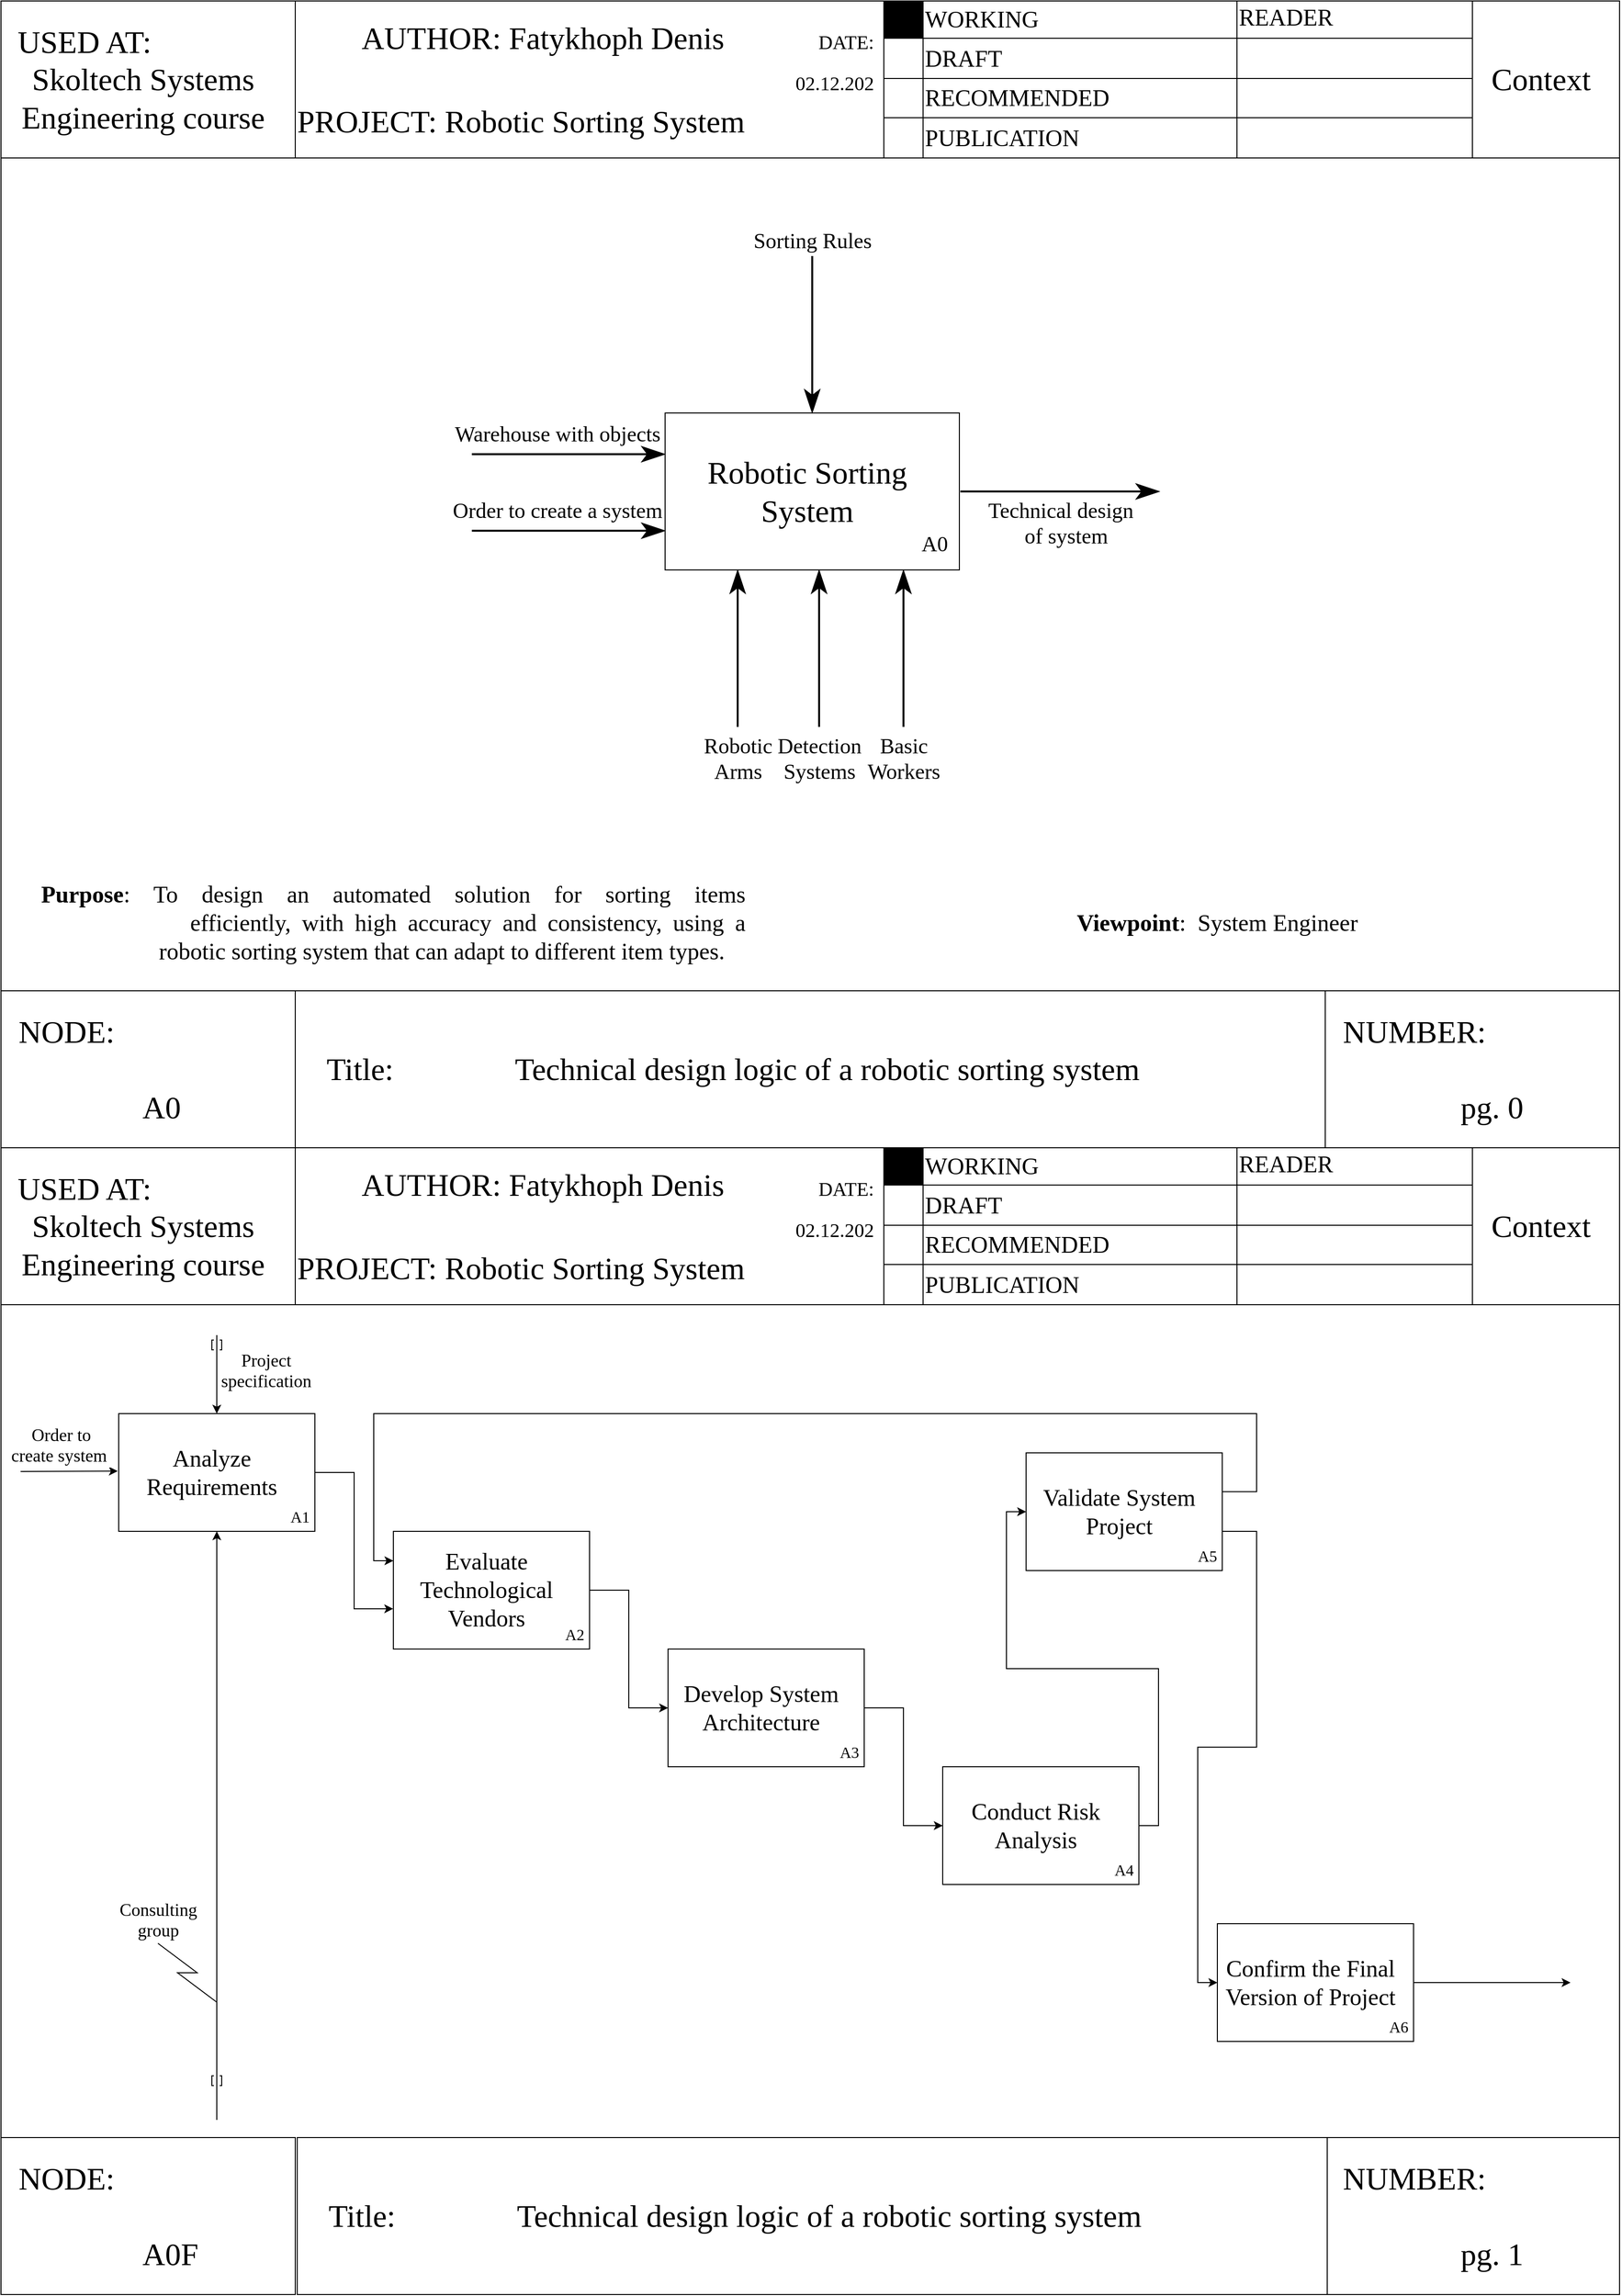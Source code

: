 <mxfile version="25.0.1">
  <diagram name="Страница — 1" id="l5UAVurz0LgURboe4OBJ">
    <mxGraphModel dx="2565" dy="1525" grid="1" gridSize="10" guides="1" tooltips="1" connect="1" arrows="1" fold="1" page="1" pageScale="1" pageWidth="1654" pageHeight="1169" math="0" shadow="0">
      <root>
        <mxCell id="0" />
        <mxCell id="1" parent="0" />
        <mxCell id="GalNy2QHqwmjgTH99Cij-1" value="&lt;div style=&quot;text-align: left; line-height: 120%;&quot;&gt;&amp;nbsp; USED AT:&lt;/div&gt;&lt;div style=&quot;line-height: 120%;&quot;&gt;Skoltech Systems Engineering course&lt;span style=&quot;display: inline;&quot;&gt;&lt;/span&gt;&lt;span style=&quot;display: inline;&quot;&gt;&lt;/span&gt;&lt;span style=&quot;display: inline;&quot;&gt;&lt;/span&gt;&lt;/div&gt;" style="rounded=0;whiteSpace=wrap;html=1;fontFamily=Crimson Text;fontSource=https%3A%2F%2Ffonts.googleapis.com%2Fcss%3Ffamily%3DCrimson%2BText;fontSize=32;spacingRight=10;" parent="1" vertex="1">
          <mxGeometry width="300" height="160" as="geometry" />
        </mxCell>
        <mxCell id="GalNy2QHqwmjgTH99Cij-2" value="&lt;div style=&quot;text-align: right; line-height: 120%;&quot;&gt;AUTHOR: Fatykhoph Denis &amp;nbsp; &amp;nbsp; &amp;nbsp; &amp;nbsp; &amp;nbsp; &amp;nbsp;&lt;font style=&quot;font-size: 20px;&quot;&gt;DATE: 02.12.202&lt;/font&gt;&lt;/div&gt;&lt;div style=&quot;line-height: 120%;&quot;&gt;PROJECT: Robotic Sorting System&lt;/div&gt;" style="rounded=0;whiteSpace=wrap;html=1;fontFamily=Crimson Text;fontSource=https%3A%2F%2Ffonts.googleapis.com%2Fcss%3Ffamily%3DCrimson%2BText;fontSize=32;spacingRight=10;align=left;" parent="1" vertex="1">
          <mxGeometry x="300" width="600" height="160" as="geometry" />
        </mxCell>
        <mxCell id="GalNy2QHqwmjgTH99Cij-4" value="&lt;div style=&quot;text-align: left; line-height: 120%;&quot;&gt;Context&lt;/div&gt;" style="rounded=0;whiteSpace=wrap;html=1;fontFamily=Crimson Text;fontSource=https%3A%2F%2Ffonts.googleapis.com%2Fcss%3Ffamily%3DCrimson%2BText;fontSize=32;spacingRight=10;" parent="1" vertex="1">
          <mxGeometry x="1500" width="150" height="160" as="geometry" />
        </mxCell>
        <mxCell id="GalNy2QHqwmjgTH99Cij-31" value="" style="shape=table;startSize=0;container=1;collapsible=0;childLayout=tableLayout;fontFamily=Crimson Text;fontSource=https%3A%2F%2Ffonts.googleapis.com%2Fcss%3Ffamily%3DCrimson%2BText;" parent="1" vertex="1">
          <mxGeometry x="900" width="600" height="160" as="geometry" />
        </mxCell>
        <mxCell id="GalNy2QHqwmjgTH99Cij-32" value="" style="shape=tableRow;horizontal=0;startSize=0;swimlaneHead=0;swimlaneBody=0;strokeColor=inherit;top=0;left=0;bottom=0;right=0;collapsible=0;dropTarget=0;fillColor=none;points=[[0,0.5],[1,0.5]];portConstraint=eastwest;" parent="GalNy2QHqwmjgTH99Cij-31" vertex="1">
          <mxGeometry width="600" height="38" as="geometry" />
        </mxCell>
        <mxCell id="GalNy2QHqwmjgTH99Cij-33" value="" style="shape=partialRectangle;html=1;whiteSpace=wrap;connectable=0;strokeColor=inherit;overflow=hidden;fillColor=#000000;top=0;left=0;bottom=0;right=0;pointerEvents=1;" parent="GalNy2QHqwmjgTH99Cij-32" vertex="1">
          <mxGeometry width="40" height="38" as="geometry">
            <mxRectangle width="40" height="38" as="alternateBounds" />
          </mxGeometry>
        </mxCell>
        <mxCell id="GalNy2QHqwmjgTH99Cij-34" value="&lt;font face=&quot;Crimson Text&quot;&gt;WORKING&lt;/font&gt;" style="shape=partialRectangle;html=1;whiteSpace=wrap;connectable=0;strokeColor=inherit;overflow=hidden;fillColor=none;top=0;left=0;bottom=0;right=0;pointerEvents=1;fontSize=24;align=left;spacingRight=4;" parent="GalNy2QHqwmjgTH99Cij-32" vertex="1">
          <mxGeometry x="40" width="320" height="38" as="geometry">
            <mxRectangle width="320" height="38" as="alternateBounds" />
          </mxGeometry>
        </mxCell>
        <mxCell id="GalNy2QHqwmjgTH99Cij-35" value="&lt;font style=&quot;font-size: 24px;&quot; face=&quot;Crimson Text&quot;&gt;READER &amp;nbsp; &amp;nbsp; &amp;nbsp; &amp;nbsp; &amp;nbsp; &amp;nbsp; &amp;nbsp; &amp;nbsp;DATE&lt;/font&gt;" style="shape=partialRectangle;html=1;whiteSpace=wrap;connectable=0;strokeColor=inherit;overflow=hidden;fillColor=none;top=0;left=0;bottom=0;right=0;pointerEvents=1;align=left;" parent="GalNy2QHqwmjgTH99Cij-32" vertex="1">
          <mxGeometry x="360" width="240" height="38" as="geometry">
            <mxRectangle width="240" height="38" as="alternateBounds" />
          </mxGeometry>
        </mxCell>
        <mxCell id="GalNy2QHqwmjgTH99Cij-36" value="" style="shape=tableRow;horizontal=0;startSize=0;swimlaneHead=0;swimlaneBody=0;strokeColor=inherit;top=0;left=0;bottom=0;right=0;collapsible=0;dropTarget=0;fillColor=none;points=[[0,0.5],[1,0.5]];portConstraint=eastwest;" parent="GalNy2QHqwmjgTH99Cij-31" vertex="1">
          <mxGeometry y="38" width="600" height="41" as="geometry" />
        </mxCell>
        <mxCell id="GalNy2QHqwmjgTH99Cij-37" value="" style="shape=partialRectangle;html=1;whiteSpace=wrap;connectable=0;strokeColor=inherit;overflow=hidden;fillColor=none;top=0;left=0;bottom=0;right=0;pointerEvents=1;" parent="GalNy2QHqwmjgTH99Cij-36" vertex="1">
          <mxGeometry width="40" height="41" as="geometry">
            <mxRectangle width="40" height="41" as="alternateBounds" />
          </mxGeometry>
        </mxCell>
        <mxCell id="GalNy2QHqwmjgTH99Cij-38" value="&lt;font face=&quot;Crimson Text&quot;&gt;DRAFT&lt;/font&gt;" style="shape=partialRectangle;html=1;whiteSpace=wrap;connectable=0;strokeColor=inherit;overflow=hidden;fillColor=none;top=0;left=0;bottom=0;right=0;pointerEvents=1;fontSize=24;align=left;spacingRight=4;" parent="GalNy2QHqwmjgTH99Cij-36" vertex="1">
          <mxGeometry x="40" width="320" height="41" as="geometry">
            <mxRectangle width="320" height="41" as="alternateBounds" />
          </mxGeometry>
        </mxCell>
        <mxCell id="GalNy2QHqwmjgTH99Cij-39" value="" style="shape=partialRectangle;html=1;whiteSpace=wrap;connectable=0;strokeColor=inherit;overflow=hidden;fillColor=none;top=0;left=0;bottom=0;right=0;pointerEvents=1;" parent="GalNy2QHqwmjgTH99Cij-36" vertex="1">
          <mxGeometry x="360" width="240" height="41" as="geometry">
            <mxRectangle width="240" height="41" as="alternateBounds" />
          </mxGeometry>
        </mxCell>
        <mxCell id="GalNy2QHqwmjgTH99Cij-40" value="" style="shape=tableRow;horizontal=0;startSize=0;swimlaneHead=0;swimlaneBody=0;strokeColor=inherit;top=0;left=0;bottom=0;right=0;collapsible=0;dropTarget=0;fillColor=none;points=[[0,0.5],[1,0.5]];portConstraint=eastwest;" parent="GalNy2QHqwmjgTH99Cij-31" vertex="1">
          <mxGeometry y="79" width="600" height="40" as="geometry" />
        </mxCell>
        <mxCell id="GalNy2QHqwmjgTH99Cij-41" value="" style="shape=partialRectangle;html=1;whiteSpace=wrap;connectable=0;strokeColor=inherit;overflow=hidden;fillColor=none;top=0;left=0;bottom=0;right=0;pointerEvents=1;" parent="GalNy2QHqwmjgTH99Cij-40" vertex="1">
          <mxGeometry width="40" height="40" as="geometry">
            <mxRectangle width="40" height="40" as="alternateBounds" />
          </mxGeometry>
        </mxCell>
        <mxCell id="GalNy2QHqwmjgTH99Cij-42" value="&lt;font face=&quot;Crimson Text&quot;&gt;RECOMMENDED&lt;/font&gt;" style="shape=partialRectangle;html=1;whiteSpace=wrap;connectable=0;strokeColor=inherit;overflow=hidden;fillColor=none;top=0;left=0;bottom=0;right=0;pointerEvents=1;fontSize=24;align=left;spacingRight=4;" parent="GalNy2QHqwmjgTH99Cij-40" vertex="1">
          <mxGeometry x="40" width="320" height="40" as="geometry">
            <mxRectangle width="320" height="40" as="alternateBounds" />
          </mxGeometry>
        </mxCell>
        <mxCell id="GalNy2QHqwmjgTH99Cij-43" value="" style="shape=partialRectangle;html=1;whiteSpace=wrap;connectable=0;strokeColor=inherit;overflow=hidden;fillColor=none;top=0;left=0;bottom=0;right=0;pointerEvents=1;" parent="GalNy2QHqwmjgTH99Cij-40" vertex="1">
          <mxGeometry x="360" width="240" height="40" as="geometry">
            <mxRectangle width="240" height="40" as="alternateBounds" />
          </mxGeometry>
        </mxCell>
        <mxCell id="GalNy2QHqwmjgTH99Cij-44" value="" style="shape=tableRow;horizontal=0;startSize=0;swimlaneHead=0;swimlaneBody=0;strokeColor=inherit;top=0;left=0;bottom=0;right=0;collapsible=0;dropTarget=0;fillColor=none;points=[[0,0.5],[1,0.5]];portConstraint=eastwest;" parent="GalNy2QHqwmjgTH99Cij-31" vertex="1">
          <mxGeometry y="119" width="600" height="41" as="geometry" />
        </mxCell>
        <mxCell id="GalNy2QHqwmjgTH99Cij-45" value="" style="shape=partialRectangle;html=1;whiteSpace=wrap;connectable=0;strokeColor=inherit;overflow=hidden;fillColor=none;top=0;left=0;bottom=0;right=0;pointerEvents=1;" parent="GalNy2QHqwmjgTH99Cij-44" vertex="1">
          <mxGeometry width="40" height="41" as="geometry">
            <mxRectangle width="40" height="41" as="alternateBounds" />
          </mxGeometry>
        </mxCell>
        <mxCell id="GalNy2QHqwmjgTH99Cij-46" value="&lt;font face=&quot;Crimson Text&quot;&gt;PUBLICATION&lt;/font&gt;" style="shape=partialRectangle;html=1;whiteSpace=wrap;connectable=0;strokeColor=inherit;overflow=hidden;fillColor=none;top=0;left=0;bottom=0;right=0;pointerEvents=1;fontSize=24;align=left;spacingRight=4;" parent="GalNy2QHqwmjgTH99Cij-44" vertex="1">
          <mxGeometry x="40" width="320" height="41" as="geometry">
            <mxRectangle width="320" height="41" as="alternateBounds" />
          </mxGeometry>
        </mxCell>
        <mxCell id="GalNy2QHqwmjgTH99Cij-47" value="" style="shape=partialRectangle;html=1;whiteSpace=wrap;connectable=0;strokeColor=inherit;overflow=hidden;fillColor=none;top=0;left=0;bottom=0;right=0;pointerEvents=1;" parent="GalNy2QHqwmjgTH99Cij-44" vertex="1">
          <mxGeometry x="360" width="240" height="41" as="geometry">
            <mxRectangle width="240" height="41" as="alternateBounds" />
          </mxGeometry>
        </mxCell>
        <mxCell id="GalNy2QHqwmjgTH99Cij-48" value="&lt;div style=&quot;line-height: 120%;&quot;&gt;&amp;nbsp; NODE:&lt;/div&gt;&lt;div style=&quot;line-height: 120%;&quot;&gt;&lt;br&gt;&lt;/div&gt;&lt;div style=&quot;line-height: 120%;&quot;&gt;&amp;nbsp; &amp;nbsp; &amp;nbsp; &amp;nbsp; &amp;nbsp; &amp;nbsp; &amp;nbsp; &amp;nbsp; &amp;nbsp; A0&lt;span style=&quot;display: inline;&quot;&gt;&lt;/span&gt;&lt;span style=&quot;display: inline;&quot;&gt;&lt;/span&gt;&lt;span style=&quot;display: inline;&quot;&gt;&lt;/span&gt;&lt;/div&gt;" style="rounded=0;whiteSpace=wrap;html=1;fontFamily=Crimson Text;fontSource=https%3A%2F%2Ffonts.googleapis.com%2Fcss%3Ffamily%3DCrimson%2BText;fontSize=32;spacingRight=10;align=left;" parent="1" vertex="1">
          <mxGeometry y="1009" width="300" height="160" as="geometry" />
        </mxCell>
        <mxCell id="GalNy2QHqwmjgTH99Cij-49" value="&lt;div style=&quot;line-height: 120%;&quot;&gt;&amp;nbsp; NUMBER:&lt;/div&gt;&amp;nbsp; &amp;nbsp; &amp;nbsp; &amp;nbsp; &amp;nbsp; &amp;nbsp;&amp;nbsp;&lt;div&gt;&amp;nbsp; &amp;nbsp; &amp;nbsp; &amp;nbsp; &amp;nbsp; &amp;nbsp; &amp;nbsp; &amp;nbsp; &amp;nbsp;pg. 0&lt;/div&gt;" style="rounded=0;whiteSpace=wrap;html=1;fontFamily=Crimson Text;fontSource=https%3A%2F%2Ffonts.googleapis.com%2Fcss%3Ffamily%3DCrimson%2BText;fontSize=32;spacingRight=10;align=left;" parent="1" vertex="1">
          <mxGeometry x="1350" y="1009" width="300" height="160" as="geometry" />
        </mxCell>
        <mxCell id="GalNy2QHqwmjgTH99Cij-50" value="&lt;blockquote style=&quot;margin: 0 0 0 40px; border: none; padding: 0px;&quot;&gt;Title:&lt;span style=&quot;white-space: pre;&quot;&gt;&#x9;&lt;/span&gt;&lt;span style=&quot;white-space: pre;&quot;&gt;&#x9;&lt;/span&gt;&lt;span style=&quot;white-space: pre;&quot;&gt;Technical d&lt;/span&gt;esign logic of a robotic sorting system&lt;/blockquote&gt;" style="rounded=0;whiteSpace=wrap;html=1;fontFamily=Crimson Text;fontSource=https%3A%2F%2Ffonts.googleapis.com%2Fcss%3Ffamily%3DCrimson%2BText;fontSize=32;spacingRight=10;align=left;spacingLeft=-10;" parent="1" vertex="1">
          <mxGeometry x="300" y="1009" width="1050" height="160" as="geometry" />
        </mxCell>
        <mxCell id="GalNy2QHqwmjgTH99Cij-51" value="" style="endArrow=none;html=1;rounded=0;entryX=0;entryY=1;entryDx=0;entryDy=0;exitX=0;exitY=0;exitDx=0;exitDy=0;" parent="1" source="GalNy2QHqwmjgTH99Cij-48" target="GalNy2QHqwmjgTH99Cij-1" edge="1">
          <mxGeometry width="50" height="50" relative="1" as="geometry">
            <mxPoint x="970" y="670" as="sourcePoint" />
            <mxPoint x="1020" y="620" as="targetPoint" />
          </mxGeometry>
        </mxCell>
        <mxCell id="GalNy2QHqwmjgTH99Cij-52" value="" style="endArrow=none;html=1;rounded=0;entryX=1;entryY=1;entryDx=0;entryDy=0;exitX=1;exitY=0;exitDx=0;exitDy=0;" parent="1" source="GalNy2QHqwmjgTH99Cij-49" target="GalNy2QHqwmjgTH99Cij-4" edge="1">
          <mxGeometry width="50" height="50" relative="1" as="geometry">
            <mxPoint x="1570" y="490" as="sourcePoint" />
            <mxPoint x="1620" y="440" as="targetPoint" />
          </mxGeometry>
        </mxCell>
        <mxCell id="GalNy2QHqwmjgTH99Cij-53" value="&lt;div style=&quot;text-align: justify;&quot;&gt;&lt;font&gt;&lt;strong style=&quot;text-align: start;&quot;&gt;Purpose&lt;/strong&gt;&lt;span style=&quot;text-align: start;&quot;&gt;: To design an automated solution for sorting items &lt;span style=&quot;white-space: pre;&quot;&gt;&#x9;&lt;/span&gt;&lt;span style=&quot;white-space: pre;&quot;&gt;&#x9;    &lt;/span&gt;efficiently, with high accuracy and consistency, using a &lt;span style=&quot;white-space: pre;&quot;&gt;&#x9;&lt;/span&gt;&lt;span style=&quot;white-space: pre;&quot;&gt;&#x9;    &lt;/span&gt;robotic sorting system that can adapt to different item types.&lt;/span&gt;&lt;/font&gt;&lt;/div&gt;" style="text;html=1;align=center;verticalAlign=middle;whiteSpace=wrap;rounded=0;fontFamily=Crimson Text;fontSource=https%3A%2F%2Ffonts.googleapis.com%2Fcss%3Ffamily%3DCrimson%2BText;fontSize=24;" parent="1" vertex="1">
          <mxGeometry x="40" y="880" width="720" height="120" as="geometry" />
        </mxCell>
        <mxCell id="GalNy2QHqwmjgTH99Cij-54" value="&lt;div style=&quot;text-align: justify;&quot;&gt;&lt;strong style=&quot;text-align: start;&quot;&gt;Viewpoint&lt;/strong&gt;&lt;span style=&quot;text-align: start;&quot;&gt;: &amp;nbsp;System Engineer&lt;/span&gt;&lt;/div&gt;" style="text;html=1;align=center;verticalAlign=middle;whiteSpace=wrap;rounded=0;fontFamily=Crimson Text;fontSource=https%3A%2F%2Ffonts.googleapis.com%2Fcss%3Ffamily%3DCrimson%2BText;fontSize=24;" parent="1" vertex="1">
          <mxGeometry x="880" y="880" width="720" height="120" as="geometry" />
        </mxCell>
        <mxCell id="GalNy2QHqwmjgTH99Cij-56" value="&lt;div style=&quot;line-height: 120%;&quot;&gt;Robotic Sorting System&lt;/div&gt;" style="rounded=0;whiteSpace=wrap;html=1;fontFamily=Crimson Text;fontSource=https%3A%2F%2Ffonts.googleapis.com%2Fcss%3Ffamily%3DCrimson%2BText;fontSize=32;spacingRight=10;align=center;" parent="1" vertex="1">
          <mxGeometry x="677" y="420" width="300" height="160" as="geometry" />
        </mxCell>
        <mxCell id="GalNy2QHqwmjgTH99Cij-57" value="Warehouse with objects" style="endArrow=classicThin;html=1;rounded=0;entryX=0;entryY=0.5;entryDx=0;entryDy=0;endFill=1;endSize=18;strokeWidth=2;fontFamily=Crimson Text;fontSource=https%3A%2F%2Ffonts.googleapis.com%2Fcss%3Ffamily%3DCrimson%2BText;fontSize=22;verticalAlign=bottom;spacingRight=24;labelBackgroundColor=none;spacingBottom=5;" parent="1" edge="1">
          <mxGeometry x="-0.0" width="50" height="50" relative="1" as="geometry">
            <mxPoint x="480" y="462" as="sourcePoint" />
            <mxPoint x="677" y="462" as="targetPoint" />
            <mxPoint as="offset" />
          </mxGeometry>
        </mxCell>
        <mxCell id="GalNy2QHqwmjgTH99Cij-58" value="Technical design&lt;div&gt;&amp;nbsp; of system&lt;/div&gt;" style="endArrow=classicThin;html=1;rounded=0;endFill=1;endSize=18;strokeWidth=2;exitX=1;exitY=0.5;exitDx=0;exitDy=0;fontFamily=Crimson Text;fontSource=https%3A%2F%2Ffonts.googleapis.com%2Fcss%3Ffamily%3DCrimson%2BText;fontSize=22;verticalAlign=top;" parent="1" edge="1">
          <mxGeometry x="0.004" width="50" height="50" relative="1" as="geometry">
            <mxPoint x="978" y="500" as="sourcePoint" />
            <mxPoint x="1181" y="500" as="targetPoint" />
            <mxPoint as="offset" />
          </mxGeometry>
        </mxCell>
        <mxCell id="GalNy2QHqwmjgTH99Cij-59" value="Sorting Rules" style="endArrow=classicThin;html=1;rounded=0;entryX=0.5;entryY=0;entryDx=0;entryDy=0;endFill=1;endSize=18;strokeWidth=2;fontFamily=Crimson Text;fontSource=https%3A%2F%2Ffonts.googleapis.com%2Fcss%3Ffamily%3DCrimson%2BText;fontSize=22;labelBackgroundColor=none;verticalAlign=bottom;" parent="1" target="GalNy2QHqwmjgTH99Cij-56" edge="1">
          <mxGeometry x="-1" width="50" height="50" relative="1" as="geometry">
            <mxPoint x="827" y="260" as="sourcePoint" />
            <mxPoint x="840" y="410" as="targetPoint" />
            <mxPoint as="offset" />
          </mxGeometry>
        </mxCell>
        <mxCell id="GalNy2QHqwmjgTH99Cij-60" value="Robotic&lt;div&gt;Arms&lt;/div&gt;" style="endArrow=classicThin;html=1;rounded=0;endFill=1;endSize=18;strokeWidth=2;entryX=0.5;entryY=1;entryDx=0;entryDy=0;fontFamily=Crimson Text;fontSource=https%3A%2F%2Ffonts.googleapis.com%2Fcss%3Ffamily%3DCrimson%2BText;fontSize=22;verticalAlign=top;" parent="1" edge="1">
          <mxGeometry x="-1" width="50" height="50" relative="1" as="geometry">
            <mxPoint x="751" y="740" as="sourcePoint" />
            <mxPoint x="751" y="580" as="targetPoint" />
            <mxPoint as="offset" />
          </mxGeometry>
        </mxCell>
        <mxCell id="GalNy2QHqwmjgTH99Cij-61" value="Detection&lt;div&gt;Systems&lt;/div&gt;" style="endArrow=classicThin;html=1;rounded=0;endFill=1;endSize=18;strokeWidth=2;entryX=0.5;entryY=1;entryDx=0;entryDy=0;fontFamily=Crimson Text;fontSource=https%3A%2F%2Ffonts.googleapis.com%2Fcss%3Ffamily%3DCrimson%2BText;fontSize=22;verticalAlign=top;" parent="1" edge="1">
          <mxGeometry x="-1" width="50" height="50" relative="1" as="geometry">
            <mxPoint x="834" y="740" as="sourcePoint" />
            <mxPoint x="834" y="580" as="targetPoint" />
            <mxPoint as="offset" />
          </mxGeometry>
        </mxCell>
        <mxCell id="GalNy2QHqwmjgTH99Cij-62" value="Basic&lt;div&gt;Workers&lt;/div&gt;" style="endArrow=classicThin;html=1;rounded=0;endFill=1;endSize=18;strokeWidth=2;entryX=0.5;entryY=1;entryDx=0;entryDy=0;fontFamily=Crimson Text;fontSource=https%3A%2F%2Ffonts.googleapis.com%2Fcss%3Ffamily%3DCrimson%2BText;fontSize=22;verticalAlign=top;" parent="1" edge="1">
          <mxGeometry x="-1" width="50" height="50" relative="1" as="geometry">
            <mxPoint x="920" y="740" as="sourcePoint" />
            <mxPoint x="920" y="580" as="targetPoint" />
            <mxPoint as="offset" />
          </mxGeometry>
        </mxCell>
        <mxCell id="GalNy2QHqwmjgTH99Cij-63" value="Order to create a system" style="endArrow=classicThin;html=1;rounded=0;entryX=0;entryY=0.5;entryDx=0;entryDy=0;endFill=1;endSize=18;strokeWidth=2;fontFamily=Crimson Text;fontSource=https%3A%2F%2Ffonts.googleapis.com%2Fcss%3Ffamily%3DCrimson%2BText;fontSize=22;verticalAlign=bottom;spacingRight=24;labelBackgroundColor=none;spacingBottom=5;" parent="1" edge="1">
          <mxGeometry x="-0.0" width="50" height="50" relative="1" as="geometry">
            <mxPoint x="480" y="540" as="sourcePoint" />
            <mxPoint x="677" y="540" as="targetPoint" />
            <mxPoint as="offset" />
          </mxGeometry>
        </mxCell>
        <mxCell id="yMx2xB417AtkxRecwNmC-2" value="&lt;div style=&quot;text-align: left; line-height: 120%;&quot;&gt;&amp;nbsp; USED AT:&lt;/div&gt;&lt;div style=&quot;line-height: 120%;&quot;&gt;Skoltech Systems Engineering course&lt;span style=&quot;display: inline;&quot;&gt;&lt;/span&gt;&lt;span style=&quot;display: inline;&quot;&gt;&lt;/span&gt;&lt;span style=&quot;display: inline;&quot;&gt;&lt;/span&gt;&lt;/div&gt;" style="rounded=0;whiteSpace=wrap;html=1;fontFamily=Crimson Text;fontSource=https%3A%2F%2Ffonts.googleapis.com%2Fcss%3Ffamily%3DCrimson%2BText;fontSize=32;spacingRight=10;" vertex="1" parent="1">
          <mxGeometry y="1169" width="300" height="160" as="geometry" />
        </mxCell>
        <mxCell id="yMx2xB417AtkxRecwNmC-3" value="&lt;div style=&quot;text-align: right; line-height: 120%;&quot;&gt;AUTHOR: Fatykhoph Denis &amp;nbsp; &amp;nbsp; &amp;nbsp; &amp;nbsp; &amp;nbsp; &amp;nbsp;&lt;font style=&quot;font-size: 20px;&quot;&gt;DATE: 02.12.202&lt;/font&gt;&lt;/div&gt;&lt;div style=&quot;line-height: 120%;&quot;&gt;PROJECT: Robotic Sorting System&lt;/div&gt;" style="rounded=0;whiteSpace=wrap;html=1;fontFamily=Crimson Text;fontSource=https%3A%2F%2Ffonts.googleapis.com%2Fcss%3Ffamily%3DCrimson%2BText;fontSize=32;spacingRight=10;align=left;" vertex="1" parent="1">
          <mxGeometry x="300" y="1169" width="600" height="160" as="geometry" />
        </mxCell>
        <mxCell id="yMx2xB417AtkxRecwNmC-4" value="&lt;div style=&quot;text-align: left; line-height: 120%;&quot;&gt;Context&lt;/div&gt;" style="rounded=0;whiteSpace=wrap;html=1;fontFamily=Crimson Text;fontSource=https%3A%2F%2Ffonts.googleapis.com%2Fcss%3Ffamily%3DCrimson%2BText;fontSize=32;spacingRight=10;" vertex="1" parent="1">
          <mxGeometry x="1500" y="1169" width="150" height="160" as="geometry" />
        </mxCell>
        <mxCell id="yMx2xB417AtkxRecwNmC-5" value="" style="shape=table;startSize=0;container=1;collapsible=0;childLayout=tableLayout;fontFamily=Crimson Text;fontSource=https%3A%2F%2Ffonts.googleapis.com%2Fcss%3Ffamily%3DCrimson%2BText;" vertex="1" parent="1">
          <mxGeometry x="900" y="1169" width="600" height="160" as="geometry" />
        </mxCell>
        <mxCell id="yMx2xB417AtkxRecwNmC-6" value="" style="shape=tableRow;horizontal=0;startSize=0;swimlaneHead=0;swimlaneBody=0;strokeColor=inherit;top=0;left=0;bottom=0;right=0;collapsible=0;dropTarget=0;fillColor=none;points=[[0,0.5],[1,0.5]];portConstraint=eastwest;" vertex="1" parent="yMx2xB417AtkxRecwNmC-5">
          <mxGeometry width="600" height="38" as="geometry" />
        </mxCell>
        <mxCell id="yMx2xB417AtkxRecwNmC-7" value="" style="shape=partialRectangle;html=1;whiteSpace=wrap;connectable=0;strokeColor=inherit;overflow=hidden;fillColor=#000000;top=0;left=0;bottom=0;right=0;pointerEvents=1;" vertex="1" parent="yMx2xB417AtkxRecwNmC-6">
          <mxGeometry width="40" height="38" as="geometry">
            <mxRectangle width="40" height="38" as="alternateBounds" />
          </mxGeometry>
        </mxCell>
        <mxCell id="yMx2xB417AtkxRecwNmC-8" value="&lt;font face=&quot;Crimson Text&quot;&gt;WORKING&lt;/font&gt;" style="shape=partialRectangle;html=1;whiteSpace=wrap;connectable=0;strokeColor=inherit;overflow=hidden;fillColor=none;top=0;left=0;bottom=0;right=0;pointerEvents=1;fontSize=24;align=left;spacingRight=4;" vertex="1" parent="yMx2xB417AtkxRecwNmC-6">
          <mxGeometry x="40" width="320" height="38" as="geometry">
            <mxRectangle width="320" height="38" as="alternateBounds" />
          </mxGeometry>
        </mxCell>
        <mxCell id="yMx2xB417AtkxRecwNmC-9" value="&lt;font style=&quot;font-size: 24px;&quot; face=&quot;Crimson Text&quot;&gt;READER &amp;nbsp; &amp;nbsp; &amp;nbsp; &amp;nbsp; &amp;nbsp; &amp;nbsp; &amp;nbsp; &amp;nbsp;DATE&lt;/font&gt;" style="shape=partialRectangle;html=1;whiteSpace=wrap;connectable=0;strokeColor=inherit;overflow=hidden;fillColor=none;top=0;left=0;bottom=0;right=0;pointerEvents=1;align=left;" vertex="1" parent="yMx2xB417AtkxRecwNmC-6">
          <mxGeometry x="360" width="240" height="38" as="geometry">
            <mxRectangle width="240" height="38" as="alternateBounds" />
          </mxGeometry>
        </mxCell>
        <mxCell id="yMx2xB417AtkxRecwNmC-10" value="" style="shape=tableRow;horizontal=0;startSize=0;swimlaneHead=0;swimlaneBody=0;strokeColor=inherit;top=0;left=0;bottom=0;right=0;collapsible=0;dropTarget=0;fillColor=none;points=[[0,0.5],[1,0.5]];portConstraint=eastwest;" vertex="1" parent="yMx2xB417AtkxRecwNmC-5">
          <mxGeometry y="38" width="600" height="41" as="geometry" />
        </mxCell>
        <mxCell id="yMx2xB417AtkxRecwNmC-11" value="" style="shape=partialRectangle;html=1;whiteSpace=wrap;connectable=0;strokeColor=inherit;overflow=hidden;fillColor=none;top=0;left=0;bottom=0;right=0;pointerEvents=1;" vertex="1" parent="yMx2xB417AtkxRecwNmC-10">
          <mxGeometry width="40" height="41" as="geometry">
            <mxRectangle width="40" height="41" as="alternateBounds" />
          </mxGeometry>
        </mxCell>
        <mxCell id="yMx2xB417AtkxRecwNmC-12" value="&lt;font face=&quot;Crimson Text&quot;&gt;DRAFT&lt;/font&gt;" style="shape=partialRectangle;html=1;whiteSpace=wrap;connectable=0;strokeColor=inherit;overflow=hidden;fillColor=none;top=0;left=0;bottom=0;right=0;pointerEvents=1;fontSize=24;align=left;spacingRight=4;" vertex="1" parent="yMx2xB417AtkxRecwNmC-10">
          <mxGeometry x="40" width="320" height="41" as="geometry">
            <mxRectangle width="320" height="41" as="alternateBounds" />
          </mxGeometry>
        </mxCell>
        <mxCell id="yMx2xB417AtkxRecwNmC-13" value="" style="shape=partialRectangle;html=1;whiteSpace=wrap;connectable=0;strokeColor=inherit;overflow=hidden;fillColor=none;top=0;left=0;bottom=0;right=0;pointerEvents=1;" vertex="1" parent="yMx2xB417AtkxRecwNmC-10">
          <mxGeometry x="360" width="240" height="41" as="geometry">
            <mxRectangle width="240" height="41" as="alternateBounds" />
          </mxGeometry>
        </mxCell>
        <mxCell id="yMx2xB417AtkxRecwNmC-14" value="" style="shape=tableRow;horizontal=0;startSize=0;swimlaneHead=0;swimlaneBody=0;strokeColor=inherit;top=0;left=0;bottom=0;right=0;collapsible=0;dropTarget=0;fillColor=none;points=[[0,0.5],[1,0.5]];portConstraint=eastwest;" vertex="1" parent="yMx2xB417AtkxRecwNmC-5">
          <mxGeometry y="79" width="600" height="40" as="geometry" />
        </mxCell>
        <mxCell id="yMx2xB417AtkxRecwNmC-15" value="" style="shape=partialRectangle;html=1;whiteSpace=wrap;connectable=0;strokeColor=inherit;overflow=hidden;fillColor=none;top=0;left=0;bottom=0;right=0;pointerEvents=1;" vertex="1" parent="yMx2xB417AtkxRecwNmC-14">
          <mxGeometry width="40" height="40" as="geometry">
            <mxRectangle width="40" height="40" as="alternateBounds" />
          </mxGeometry>
        </mxCell>
        <mxCell id="yMx2xB417AtkxRecwNmC-16" value="&lt;font face=&quot;Crimson Text&quot;&gt;RECOMMENDED&lt;/font&gt;" style="shape=partialRectangle;html=1;whiteSpace=wrap;connectable=0;strokeColor=inherit;overflow=hidden;fillColor=none;top=0;left=0;bottom=0;right=0;pointerEvents=1;fontSize=24;align=left;spacingRight=4;" vertex="1" parent="yMx2xB417AtkxRecwNmC-14">
          <mxGeometry x="40" width="320" height="40" as="geometry">
            <mxRectangle width="320" height="40" as="alternateBounds" />
          </mxGeometry>
        </mxCell>
        <mxCell id="yMx2xB417AtkxRecwNmC-17" value="" style="shape=partialRectangle;html=1;whiteSpace=wrap;connectable=0;strokeColor=inherit;overflow=hidden;fillColor=none;top=0;left=0;bottom=0;right=0;pointerEvents=1;" vertex="1" parent="yMx2xB417AtkxRecwNmC-14">
          <mxGeometry x="360" width="240" height="40" as="geometry">
            <mxRectangle width="240" height="40" as="alternateBounds" />
          </mxGeometry>
        </mxCell>
        <mxCell id="yMx2xB417AtkxRecwNmC-18" value="" style="shape=tableRow;horizontal=0;startSize=0;swimlaneHead=0;swimlaneBody=0;strokeColor=inherit;top=0;left=0;bottom=0;right=0;collapsible=0;dropTarget=0;fillColor=none;points=[[0,0.5],[1,0.5]];portConstraint=eastwest;" vertex="1" parent="yMx2xB417AtkxRecwNmC-5">
          <mxGeometry y="119" width="600" height="41" as="geometry" />
        </mxCell>
        <mxCell id="yMx2xB417AtkxRecwNmC-19" value="" style="shape=partialRectangle;html=1;whiteSpace=wrap;connectable=0;strokeColor=inherit;overflow=hidden;fillColor=none;top=0;left=0;bottom=0;right=0;pointerEvents=1;" vertex="1" parent="yMx2xB417AtkxRecwNmC-18">
          <mxGeometry width="40" height="41" as="geometry">
            <mxRectangle width="40" height="41" as="alternateBounds" />
          </mxGeometry>
        </mxCell>
        <mxCell id="yMx2xB417AtkxRecwNmC-20" value="&lt;font face=&quot;Crimson Text&quot;&gt;PUBLICATION&lt;/font&gt;" style="shape=partialRectangle;html=1;whiteSpace=wrap;connectable=0;strokeColor=inherit;overflow=hidden;fillColor=none;top=0;left=0;bottom=0;right=0;pointerEvents=1;fontSize=24;align=left;spacingRight=4;" vertex="1" parent="yMx2xB417AtkxRecwNmC-18">
          <mxGeometry x="40" width="320" height="41" as="geometry">
            <mxRectangle width="320" height="41" as="alternateBounds" />
          </mxGeometry>
        </mxCell>
        <mxCell id="yMx2xB417AtkxRecwNmC-21" value="" style="shape=partialRectangle;html=1;whiteSpace=wrap;connectable=0;strokeColor=inherit;overflow=hidden;fillColor=none;top=0;left=0;bottom=0;right=0;pointerEvents=1;" vertex="1" parent="yMx2xB417AtkxRecwNmC-18">
          <mxGeometry x="360" width="240" height="41" as="geometry">
            <mxRectangle width="240" height="41" as="alternateBounds" />
          </mxGeometry>
        </mxCell>
        <mxCell id="yMx2xB417AtkxRecwNmC-22" value="&lt;div style=&quot;line-height: 120%;&quot;&gt;&amp;nbsp; NODE:&lt;/div&gt;&lt;div style=&quot;line-height: 120%;&quot;&gt;&lt;br&gt;&lt;/div&gt;&lt;div style=&quot;line-height: 120%;&quot;&gt;&amp;nbsp; &amp;nbsp; &amp;nbsp; &amp;nbsp; &amp;nbsp; &amp;nbsp; &amp;nbsp; &amp;nbsp; &amp;nbsp; A0F&lt;span style=&quot;display: inline;&quot;&gt;&lt;/span&gt;&lt;/div&gt;" style="rounded=0;whiteSpace=wrap;html=1;fontFamily=Crimson Text;fontSource=https%3A%2F%2Ffonts.googleapis.com%2Fcss%3Ffamily%3DCrimson%2BText;fontSize=32;spacingRight=10;align=left;" vertex="1" parent="1">
          <mxGeometry y="2178" width="300" height="160" as="geometry" />
        </mxCell>
        <mxCell id="yMx2xB417AtkxRecwNmC-23" value="&lt;div style=&quot;line-height: 120%;&quot;&gt;&amp;nbsp; NUMBER:&lt;/div&gt;&amp;nbsp; &amp;nbsp; &amp;nbsp; &amp;nbsp; &amp;nbsp; &amp;nbsp;&amp;nbsp;&lt;div&gt;&amp;nbsp; &amp;nbsp; &amp;nbsp; &amp;nbsp; &amp;nbsp; &amp;nbsp; &amp;nbsp; &amp;nbsp; &amp;nbsp;pg. 1&lt;/div&gt;" style="rounded=0;whiteSpace=wrap;html=1;fontFamily=Crimson Text;fontSource=https%3A%2F%2Ffonts.googleapis.com%2Fcss%3Ffamily%3DCrimson%2BText;fontSize=32;spacingRight=10;align=left;" vertex="1" parent="1">
          <mxGeometry x="1350" y="2178" width="300" height="160" as="geometry" />
        </mxCell>
        <mxCell id="yMx2xB417AtkxRecwNmC-25" value="" style="endArrow=none;html=1;rounded=0;entryX=0;entryY=1;entryDx=0;entryDy=0;exitX=0;exitY=0;exitDx=0;exitDy=0;" edge="1" parent="1" source="yMx2xB417AtkxRecwNmC-22" target="yMx2xB417AtkxRecwNmC-2">
          <mxGeometry width="50" height="50" relative="1" as="geometry">
            <mxPoint x="970" y="1839" as="sourcePoint" />
            <mxPoint x="1020" y="1789" as="targetPoint" />
          </mxGeometry>
        </mxCell>
        <mxCell id="yMx2xB417AtkxRecwNmC-26" value="" style="endArrow=none;html=1;rounded=0;entryX=1;entryY=1;entryDx=0;entryDy=0;exitX=1;exitY=0;exitDx=0;exitDy=0;" edge="1" parent="1" source="yMx2xB417AtkxRecwNmC-23" target="yMx2xB417AtkxRecwNmC-4">
          <mxGeometry width="50" height="50" relative="1" as="geometry">
            <mxPoint x="1570" y="1659" as="sourcePoint" />
            <mxPoint x="1620" y="1609" as="targetPoint" />
          </mxGeometry>
        </mxCell>
        <mxCell id="yMx2xB417AtkxRecwNmC-39" value="&lt;blockquote style=&quot;margin: 0 0 0 40px; border: none; padding: 0px;&quot;&gt;Title:&lt;span style=&quot;white-space: pre;&quot;&gt;&#x9;&lt;/span&gt;&lt;span style=&quot;white-space: pre;&quot;&gt;&#x9;&lt;/span&gt;&lt;span style=&quot;white-space: pre;&quot;&gt;Technical d&lt;/span&gt;esign logic of a robotic sorting system&lt;/blockquote&gt;" style="rounded=0;whiteSpace=wrap;html=1;fontFamily=Crimson Text;fontSource=https%3A%2F%2Ffonts.googleapis.com%2Fcss%3Ffamily%3DCrimson%2BText;fontSize=32;spacingRight=10;align=left;spacingLeft=-10;" vertex="1" parent="1">
          <mxGeometry x="302" y="2178" width="1050" height="160" as="geometry" />
        </mxCell>
        <mxCell id="yMx2xB417AtkxRecwNmC-40" value="A0" style="text;html=1;align=center;verticalAlign=middle;whiteSpace=wrap;rounded=0;fontFamily=Crimson Text;fontSource=https%3A%2F%2Ffonts.googleapis.com%2Fcss%3Ffamily%3DCrimson%2BText;fontSize=22;fontStyle=0" vertex="1" parent="1">
          <mxGeometry x="927" y="529" width="50" height="50" as="geometry" />
        </mxCell>
        <mxCell id="yMx2xB417AtkxRecwNmC-41" value="&lt;div style=&quot;line-height: 120%;&quot;&gt;Analyze&lt;/div&gt;&lt;div style=&quot;line-height: 120%;&quot;&gt;Requirements&lt;/div&gt;" style="rounded=0;whiteSpace=wrap;html=1;fontFamily=Crimson Text;fontSource=https%3A%2F%2Ffonts.googleapis.com%2Fcss%3Ffamily%3DCrimson%2BText;fontSize=24;spacingRight=10;align=center;" vertex="1" parent="1">
          <mxGeometry x="120" y="1440" width="200" height="120" as="geometry" />
        </mxCell>
        <mxCell id="yMx2xB417AtkxRecwNmC-42" value="A1" style="text;html=1;align=center;verticalAlign=middle;whiteSpace=wrap;rounded=0;fontFamily=Crimson Text;fontSource=https%3A%2F%2Ffonts.googleapis.com%2Fcss%3Ffamily%3DCrimson%2BText;fontSize=16;fontStyle=0" vertex="1" parent="1">
          <mxGeometry x="290" y="1530" width="30" height="30" as="geometry" />
        </mxCell>
        <mxCell id="yMx2xB417AtkxRecwNmC-110" style="edgeStyle=orthogonalEdgeStyle;rounded=0;orthogonalLoop=1;jettySize=auto;html=1;exitX=1;exitY=0.5;exitDx=0;exitDy=0;" edge="1" parent="1" source="yMx2xB417AtkxRecwNmC-65" target="yMx2xB417AtkxRecwNmC-67">
          <mxGeometry relative="1" as="geometry" />
        </mxCell>
        <mxCell id="yMx2xB417AtkxRecwNmC-65" value="&lt;div style=&quot;line-height: 120%;&quot;&gt;Evaluate Technological Vendors&lt;br&gt;&lt;/div&gt;" style="rounded=0;whiteSpace=wrap;html=1;fontFamily=Crimson Text;fontSource=https%3A%2F%2Ffonts.googleapis.com%2Fcss%3Ffamily%3DCrimson%2BText;fontSize=24;spacingRight=10;align=center;" vertex="1" parent="1">
          <mxGeometry x="400" y="1560" width="200" height="120" as="geometry" />
        </mxCell>
        <mxCell id="yMx2xB417AtkxRecwNmC-66" value="A2" style="text;html=1;align=center;verticalAlign=middle;whiteSpace=wrap;rounded=0;fontFamily=Crimson Text;fontSource=https%3A%2F%2Ffonts.googleapis.com%2Fcss%3Ffamily%3DCrimson%2BText;fontSize=16;fontStyle=0" vertex="1" parent="1">
          <mxGeometry x="570" y="1650" width="30" height="30" as="geometry" />
        </mxCell>
        <mxCell id="yMx2xB417AtkxRecwNmC-111" style="edgeStyle=orthogonalEdgeStyle;rounded=0;orthogonalLoop=1;jettySize=auto;html=1;exitX=1;exitY=0.5;exitDx=0;exitDy=0;" edge="1" parent="1" source="yMx2xB417AtkxRecwNmC-67" target="yMx2xB417AtkxRecwNmC-69">
          <mxGeometry relative="1" as="geometry" />
        </mxCell>
        <mxCell id="yMx2xB417AtkxRecwNmC-67" value="&lt;div style=&quot;line-height: 120%;&quot;&gt;Develop System Architecture&lt;br&gt;&lt;/div&gt;" style="rounded=0;whiteSpace=wrap;html=1;fontFamily=Crimson Text;fontSource=https%3A%2F%2Ffonts.googleapis.com%2Fcss%3Ffamily%3DCrimson%2BText;fontSize=24;spacingRight=10;align=center;" vertex="1" parent="1">
          <mxGeometry x="680" y="1680" width="200" height="120" as="geometry" />
        </mxCell>
        <mxCell id="yMx2xB417AtkxRecwNmC-68" value="A3" style="text;html=1;align=center;verticalAlign=middle;whiteSpace=wrap;rounded=0;fontFamily=Crimson Text;fontSource=https%3A%2F%2Ffonts.googleapis.com%2Fcss%3Ffamily%3DCrimson%2BText;fontSize=16;fontStyle=0" vertex="1" parent="1">
          <mxGeometry x="850" y="1770" width="30" height="30" as="geometry" />
        </mxCell>
        <mxCell id="yMx2xB417AtkxRecwNmC-107" style="edgeStyle=orthogonalEdgeStyle;rounded=0;orthogonalLoop=1;jettySize=auto;html=1;exitX=1;exitY=0.5;exitDx=0;exitDy=0;entryX=0;entryY=0.5;entryDx=0;entryDy=0;" edge="1" parent="1" source="yMx2xB417AtkxRecwNmC-69" target="yMx2xB417AtkxRecwNmC-105">
          <mxGeometry relative="1" as="geometry" />
        </mxCell>
        <mxCell id="yMx2xB417AtkxRecwNmC-69" value="&lt;div style=&quot;line-height: 120%;&quot;&gt;Conduct Risk Analysis&lt;br&gt;&lt;/div&gt;" style="rounded=0;whiteSpace=wrap;html=1;fontFamily=Crimson Text;fontSource=https%3A%2F%2Ffonts.googleapis.com%2Fcss%3Ffamily%3DCrimson%2BText;fontSize=24;spacingRight=10;align=center;" vertex="1" parent="1">
          <mxGeometry x="960" y="1800" width="200" height="120" as="geometry" />
        </mxCell>
        <mxCell id="yMx2xB417AtkxRecwNmC-70" value="A4" style="text;html=1;align=center;verticalAlign=middle;whiteSpace=wrap;rounded=0;fontFamily=Crimson Text;fontSource=https%3A%2F%2Ffonts.googleapis.com%2Fcss%3Ffamily%3DCrimson%2BText;fontSize=16;fontStyle=0" vertex="1" parent="1">
          <mxGeometry x="1130" y="1890" width="30" height="30" as="geometry" />
        </mxCell>
        <mxCell id="yMx2xB417AtkxRecwNmC-114" style="edgeStyle=orthogonalEdgeStyle;rounded=0;orthogonalLoop=1;jettySize=auto;html=1;exitX=1;exitY=0.5;exitDx=0;exitDy=0;" edge="1" parent="1" source="yMx2xB417AtkxRecwNmC-72">
          <mxGeometry relative="1" as="geometry">
            <mxPoint x="1600" y="2020" as="targetPoint" />
          </mxGeometry>
        </mxCell>
        <mxCell id="yMx2xB417AtkxRecwNmC-72" value="&lt;div style=&quot;line-height: 120%;&quot;&gt;Confirm the Final Version of Project&lt;br&gt;&lt;/div&gt;" style="rounded=0;whiteSpace=wrap;html=1;fontFamily=Crimson Text;fontSource=https%3A%2F%2Ffonts.googleapis.com%2Fcss%3Ffamily%3DCrimson%2BText;fontSize=24;spacingRight=10;align=center;" vertex="1" parent="1">
          <mxGeometry x="1240" y="1960" width="200" height="120" as="geometry" />
        </mxCell>
        <mxCell id="yMx2xB417AtkxRecwNmC-73" value="A6" style="text;html=1;align=center;verticalAlign=middle;whiteSpace=wrap;rounded=0;fontFamily=Crimson Text;fontSource=https%3A%2F%2Ffonts.googleapis.com%2Fcss%3Ffamily%3DCrimson%2BText;fontSize=16;fontStyle=0" vertex="1" parent="1">
          <mxGeometry x="1410" y="2050" width="30" height="30" as="geometry" />
        </mxCell>
        <mxCell id="yMx2xB417AtkxRecwNmC-74" value="" style="endArrow=classic;html=1;rounded=0;entryX=-0.005;entryY=0.347;entryDx=0;entryDy=0;entryPerimeter=0;verticalAlign=bottom;" edge="1" parent="1">
          <mxGeometry width="50" height="50" relative="1" as="geometry">
            <mxPoint x="20" y="1499" as="sourcePoint" />
            <mxPoint x="119.0" y="1498.64" as="targetPoint" />
          </mxGeometry>
        </mxCell>
        <mxCell id="yMx2xB417AtkxRecwNmC-75" value="&lt;font&gt;Order to&lt;/font&gt;&lt;div&gt;&lt;font&gt;create system&amp;nbsp;&lt;/font&gt;&lt;/div&gt;" style="edgeLabel;html=1;align=center;verticalAlign=bottom;resizable=0;points=[];fontSize=18;fontFamily=Crimson Text;fontSource=https%3A%2F%2Ffonts.googleapis.com%2Fcss%3Ffamily%3DCrimson%2BText;" vertex="1" connectable="0" parent="yMx2xB417AtkxRecwNmC-74">
          <mxGeometry x="-0.244" y="-1" relative="1" as="geometry">
            <mxPoint x="3" y="-3" as="offset" />
          </mxGeometry>
        </mxCell>
        <mxCell id="yMx2xB417AtkxRecwNmC-78" value="" style="endArrow=classic;html=1;rounded=0;entryX=0.5;entryY=0;entryDx=0;entryDy=0;verticalAlign=bottom;" edge="1" parent="1" target="yMx2xB417AtkxRecwNmC-41">
          <mxGeometry width="50" height="50" relative="1" as="geometry">
            <mxPoint x="220" y="1360" as="sourcePoint" />
            <mxPoint x="269" y="1370" as="targetPoint" />
          </mxGeometry>
        </mxCell>
        <mxCell id="yMx2xB417AtkxRecwNmC-79" value="&lt;font&gt;Project&lt;/font&gt;&lt;div&gt;&lt;font&gt;specification&lt;/font&gt;&lt;br&gt;&lt;/div&gt;" style="edgeLabel;html=1;align=center;verticalAlign=bottom;resizable=0;points=[];fontFamily=Crimson Text;fontSource=https%3A%2F%2Ffonts.googleapis.com%2Fcss%3Ffamily%3DCrimson%2BText;fontSize=18;" vertex="1" connectable="0" parent="yMx2xB417AtkxRecwNmC-78">
          <mxGeometry x="-0.244" y="-1" relative="1" as="geometry">
            <mxPoint x="51" y="30" as="offset" />
          </mxGeometry>
        </mxCell>
        <mxCell id="yMx2xB417AtkxRecwNmC-82" value="" style="endArrow=none;html=1;rounded=0;" edge="1" parent="1">
          <mxGeometry width="50" height="50" relative="1" as="geometry">
            <mxPoint x="217" y="1375" as="sourcePoint" />
            <mxPoint x="217" y="1365" as="targetPoint" />
            <Array as="points">
              <mxPoint x="215" y="1375" />
              <mxPoint x="215" y="1365" />
            </Array>
          </mxGeometry>
        </mxCell>
        <mxCell id="yMx2xB417AtkxRecwNmC-83" value="" style="endArrow=none;html=1;rounded=0;" edge="1" parent="1">
          <mxGeometry width="50" height="50" relative="1" as="geometry">
            <mxPoint x="223.0" y="1365" as="sourcePoint" />
            <mxPoint x="223.0" y="1375" as="targetPoint" />
            <Array as="points">
              <mxPoint x="225.0" y="1365" />
              <mxPoint x="225.0" y="1375" />
            </Array>
          </mxGeometry>
        </mxCell>
        <mxCell id="yMx2xB417AtkxRecwNmC-98" value="" style="endArrow=classic;html=1;rounded=0;verticalAlign=bottom;entryX=0.5;entryY=1;entryDx=0;entryDy=0;" edge="1" parent="1" target="yMx2xB417AtkxRecwNmC-41">
          <mxGeometry width="50" height="50" relative="1" as="geometry">
            <mxPoint x="220" y="2160" as="sourcePoint" />
            <mxPoint x="220" y="1580" as="targetPoint" />
          </mxGeometry>
        </mxCell>
        <mxCell id="yMx2xB417AtkxRecwNmC-99" value="Consulting&lt;div&gt;group&lt;/div&gt;" style="edgeLabel;html=1;align=center;verticalAlign=bottom;resizable=0;points=[];fontFamily=Crimson Text;fontSource=https%3A%2F%2Ffonts.googleapis.com%2Fcss%3Ffamily%3DCrimson%2BText;fontSize=18;" vertex="1" connectable="0" parent="yMx2xB417AtkxRecwNmC-98">
          <mxGeometry x="-0.244" y="-1" relative="1" as="geometry">
            <mxPoint x="-61" y="47" as="offset" />
          </mxGeometry>
        </mxCell>
        <mxCell id="yMx2xB417AtkxRecwNmC-102" value="" style="endArrow=none;html=1;rounded=0;" edge="1" parent="1">
          <mxGeometry width="50" height="50" relative="1" as="geometry">
            <mxPoint x="217" y="2125" as="sourcePoint" />
            <mxPoint x="217" y="2115" as="targetPoint" />
            <Array as="points">
              <mxPoint x="215" y="2125" />
              <mxPoint x="215" y="2115" />
            </Array>
          </mxGeometry>
        </mxCell>
        <mxCell id="yMx2xB417AtkxRecwNmC-103" value="" style="endArrow=none;html=1;rounded=0;" edge="1" parent="1">
          <mxGeometry width="50" height="50" relative="1" as="geometry">
            <mxPoint x="223.0" y="2115" as="sourcePoint" />
            <mxPoint x="223.0" y="2125" as="targetPoint" />
            <Array as="points">
              <mxPoint x="225.0" y="2115" />
              <mxPoint x="225.0" y="2125" />
            </Array>
          </mxGeometry>
        </mxCell>
        <mxCell id="yMx2xB417AtkxRecwNmC-104" value="" style="endArrow=none;html=1;rounded=0;" edge="1" parent="1">
          <mxGeometry width="50" height="50" relative="1" as="geometry">
            <mxPoint x="160" y="1980" as="sourcePoint" />
            <mxPoint x="220" y="2040" as="targetPoint" />
            <Array as="points">
              <mxPoint x="200" y="2010" />
              <mxPoint x="180" y="2010" />
            </Array>
          </mxGeometry>
        </mxCell>
        <mxCell id="yMx2xB417AtkxRecwNmC-108" style="edgeStyle=orthogonalEdgeStyle;rounded=0;orthogonalLoop=1;jettySize=auto;html=1;entryX=0;entryY=0.25;entryDx=0;entryDy=0;exitX=0.999;exitY=0.33;exitDx=0;exitDy=0;exitPerimeter=0;" edge="1" parent="1" source="yMx2xB417AtkxRecwNmC-105" target="yMx2xB417AtkxRecwNmC-65">
          <mxGeometry relative="1" as="geometry">
            <mxPoint x="1250" y="1540" as="sourcePoint" />
            <Array as="points">
              <mxPoint x="1280" y="1520" />
              <mxPoint x="1280" y="1440" />
              <mxPoint x="380" y="1440" />
              <mxPoint x="380" y="1590" />
            </Array>
          </mxGeometry>
        </mxCell>
        <mxCell id="yMx2xB417AtkxRecwNmC-115" style="edgeStyle=orthogonalEdgeStyle;rounded=0;orthogonalLoop=1;jettySize=auto;html=1;exitX=0.999;exitY=0.667;exitDx=0;exitDy=0;entryX=0;entryY=0.5;entryDx=0;entryDy=0;exitPerimeter=0;" edge="1" parent="1" source="yMx2xB417AtkxRecwNmC-105" target="yMx2xB417AtkxRecwNmC-72">
          <mxGeometry relative="1" as="geometry">
            <Array as="points">
              <mxPoint x="1280" y="1560" />
              <mxPoint x="1280" y="1780" />
              <mxPoint x="1220" y="1780" />
              <mxPoint x="1220" y="2020" />
            </Array>
          </mxGeometry>
        </mxCell>
        <mxCell id="yMx2xB417AtkxRecwNmC-105" value="&lt;div style=&quot;line-height: 120%;&quot;&gt;Validate System Project&lt;br&gt;&lt;/div&gt;" style="rounded=0;whiteSpace=wrap;html=1;fontFamily=Crimson Text;fontSource=https%3A%2F%2Ffonts.googleapis.com%2Fcss%3Ffamily%3DCrimson%2BText;fontSize=24;spacingRight=10;align=center;" vertex="1" parent="1">
          <mxGeometry x="1045" y="1480" width="200" height="120" as="geometry" />
        </mxCell>
        <mxCell id="yMx2xB417AtkxRecwNmC-106" value="A5" style="text;html=1;align=center;verticalAlign=middle;whiteSpace=wrap;rounded=0;fontFamily=Crimson Text;fontSource=https%3A%2F%2Ffonts.googleapis.com%2Fcss%3Ffamily%3DCrimson%2BText;fontSize=16;fontStyle=0" vertex="1" parent="1">
          <mxGeometry x="1215" y="1570" width="30" height="30" as="geometry" />
        </mxCell>
        <mxCell id="yMx2xB417AtkxRecwNmC-109" style="edgeStyle=orthogonalEdgeStyle;rounded=0;orthogonalLoop=1;jettySize=auto;html=1;exitX=1;exitY=0.5;exitDx=0;exitDy=0;entryX=-0.001;entryY=0.658;entryDx=0;entryDy=0;entryPerimeter=0;" edge="1" parent="1" source="yMx2xB417AtkxRecwNmC-41" target="yMx2xB417AtkxRecwNmC-65">
          <mxGeometry relative="1" as="geometry" />
        </mxCell>
      </root>
    </mxGraphModel>
  </diagram>
</mxfile>
